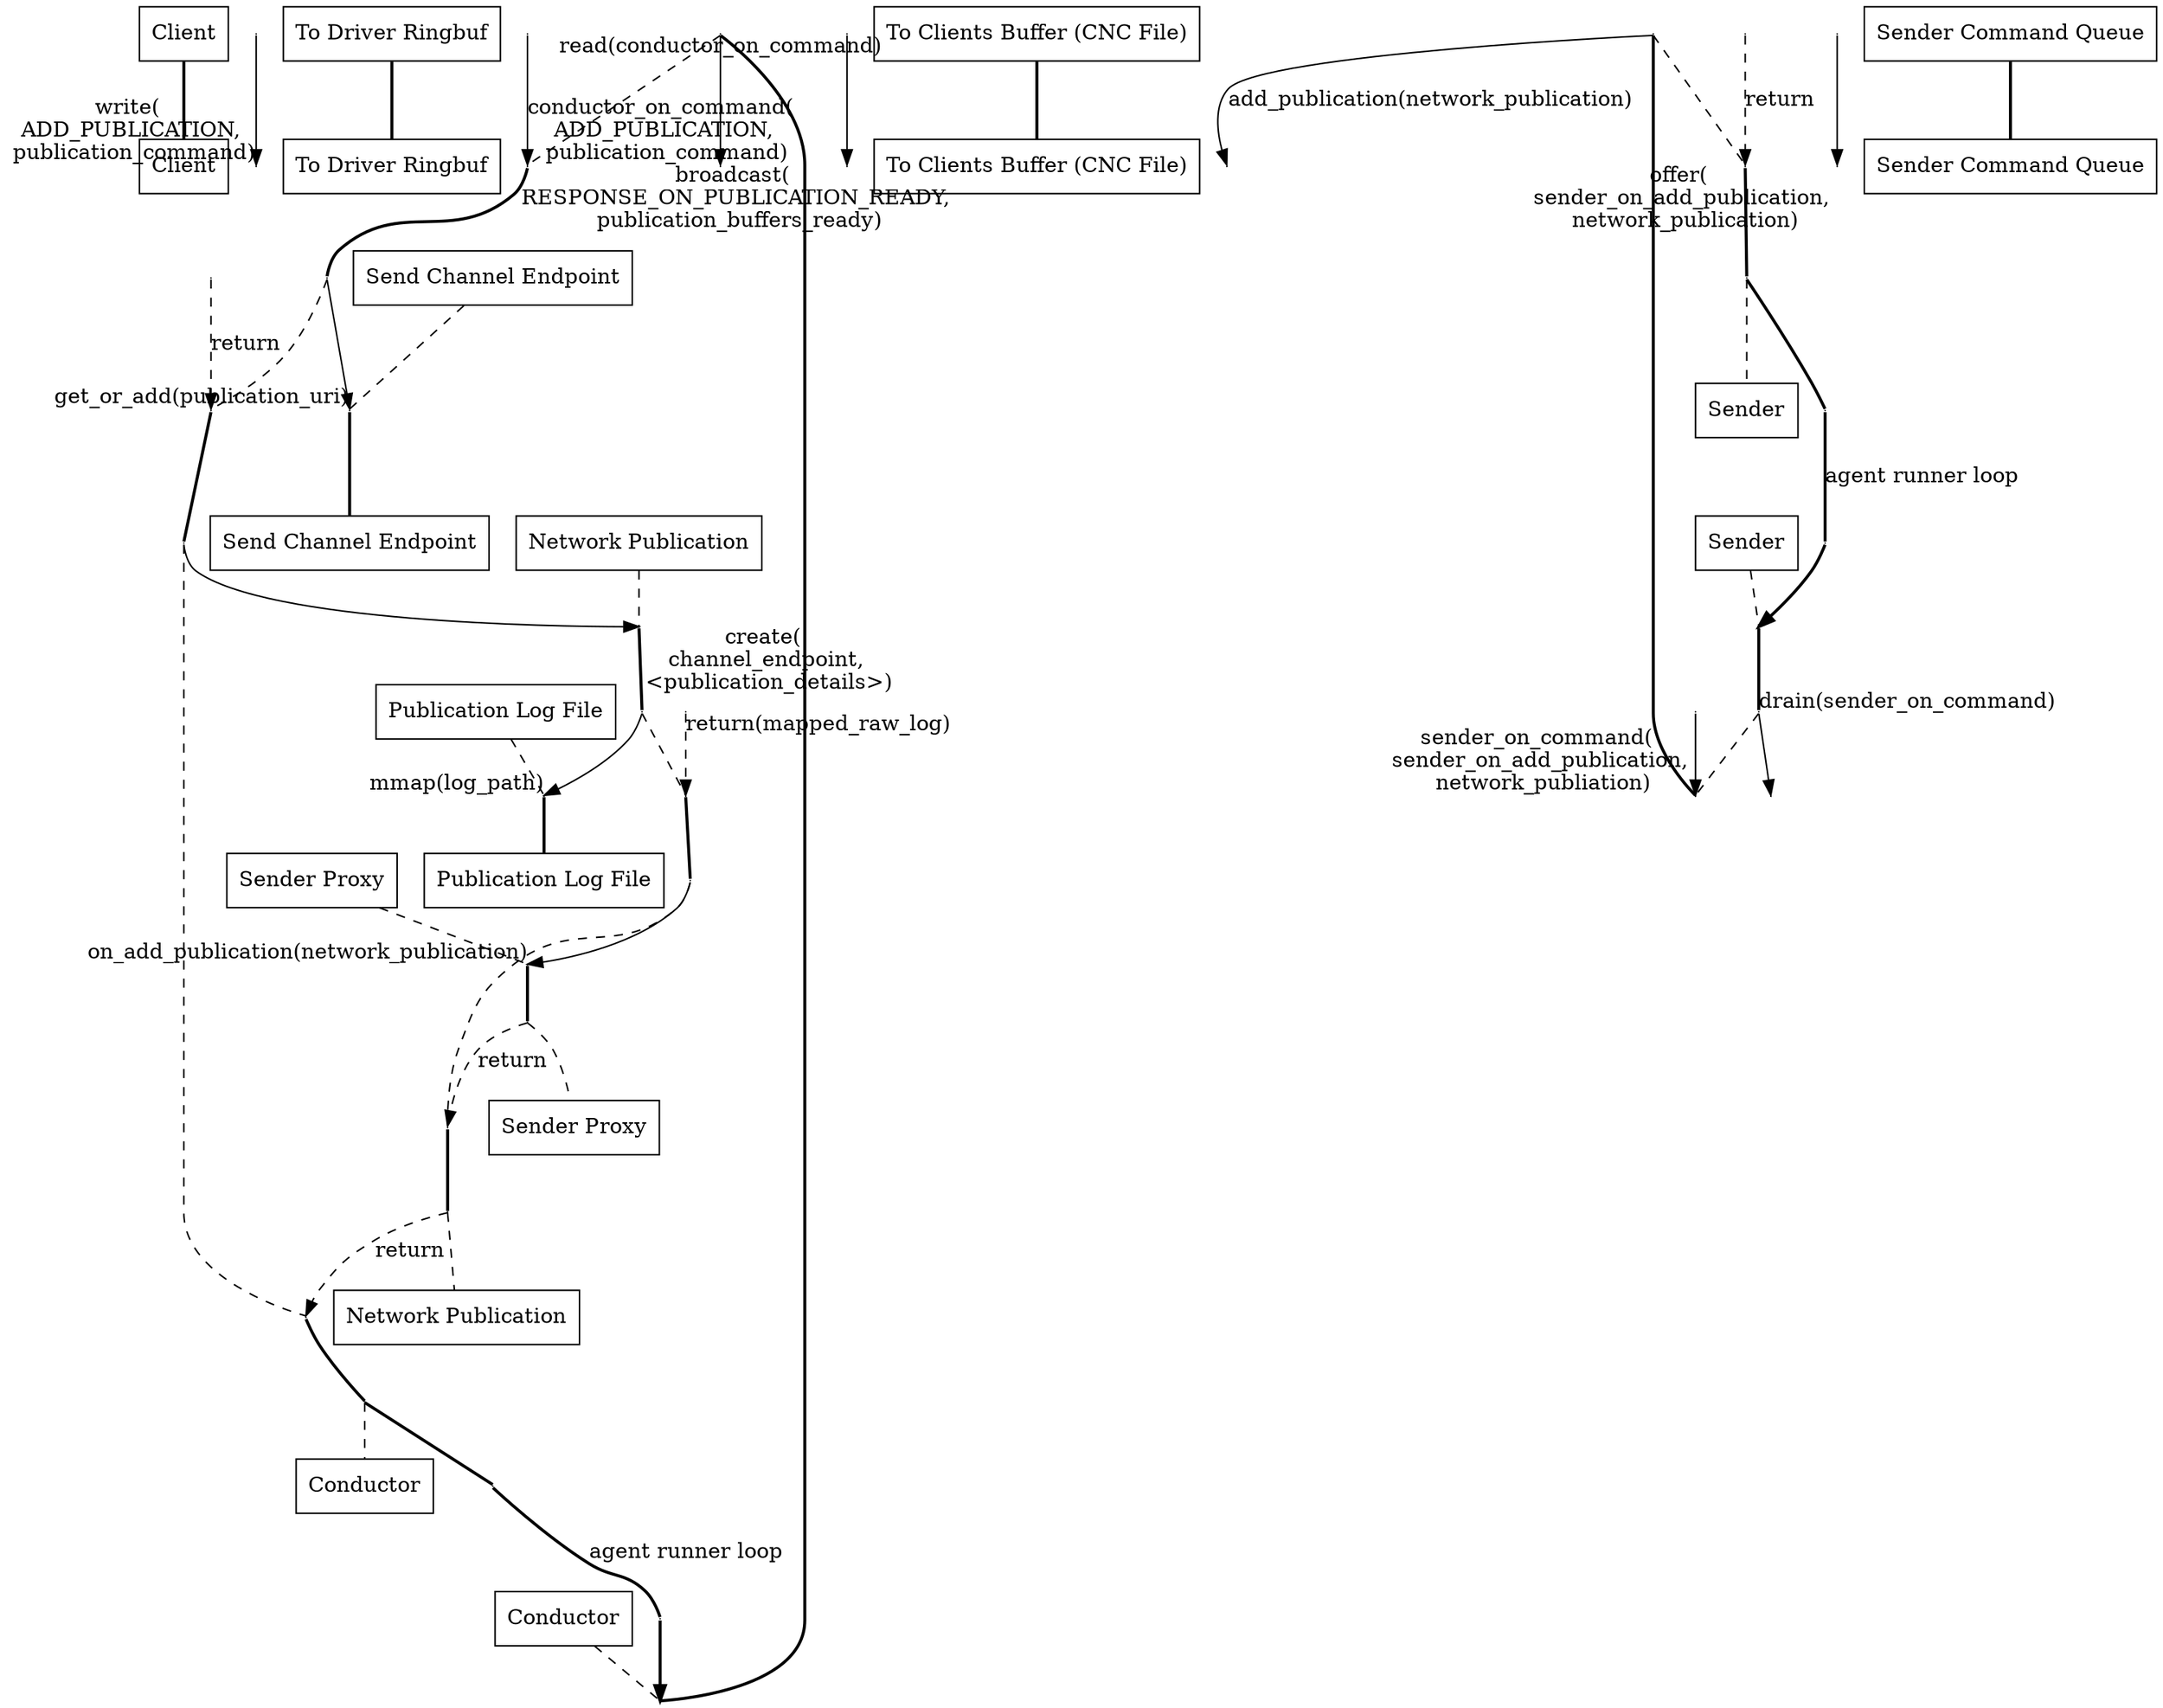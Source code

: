 digraph add_publication_sequence_diagram {
  client__head [ label="Client" pos="0,0!" shape="record" ];
  client__write [ pos="0,-1!" shape="point" width="0" ]
  client__foot [ label="Client" pos="0,-17!" shape="record" ];
  to_driver_ringbuf__head [ label="To Driver Ringbuf" pos="3,0!" shape="record" ];
  to_driver_ringbuf__write [ pos="3,-1!" shape="point" width="0" ]
  to_driver_ringbuf__read [ pos="3,-2!" shape="point" width="0" ]
  to_driver_ringbuf__on_command [ pos="3,-3!" shape="point" width="0" ]
  to_driver_ringbuf__foot [ label="To Driver Ringbuf" pos="3,-17!" shape="record" ];
  conductor__head [ label="Conductor" pos="6,0!" shape="record" ];
  conductor__loop_begin [ pos="6,-1!" shape="point" width="0" ];
  conductor__ret_loop_begin [ pos="6.5,-1!" shape="point" width="0" ];
  conductor__read [ pos="6,-2!" shape="point" width="0" ]
  conductor__on_command [ pos="6,-3!" shape="point" width="0" ]
  conductor__get_add [ pos="6,-4!" shape="point" width="0" ]
  conductor__ret_get_add [ pos="6,-5!" shape="point" width="0" ]
  conductor__create [ pos="6,-6!" shape="point" width="0" ]
  conductor__ret_create [ pos="6,-12!" shape="point" width="0" ]
  conductor__broadcast [ pos="6,-15!" shape="point" width="0" ]
  conductor__loop_end [ pos="6,-16!" shape="point" width="0" ];
  conductor__ret_loop_end [ pos="6.5,-16!" shape="point" width="0" ];
  conductor__foot [ label="Conductor" pos="6,-17!" shape="record" ];
  to_clients_buffer__head [ label="To Clients Buffer (CNC File)" pos="9,0!" shape="record" ];
  to_clients_buffer__broadcast [ pos="9,-15!" shape="point" width="0" ]
  to_clients_buffer__foot [ label="To Clients Buffer (CNC File)" pos="9,-17!" shape="record" ];
  send_channel_endpoint__head [ label="Send Channel Endpoint" pos="12,0!" shape="record" ];
  send_channel_endpoint__get_add [ pos="12,-4!" shape="point" width="0" ]
  send_channel_endpoint__ret_get_add [ pos="12,-5!" shape="point" width="0" ]
  send_channel_endpoint__add_pub [ pos="12,-13!" shape="point" width="0" ]
  send_channel_endpoint__ret_add_pub [ pos="12,-14!" shape="point" width="0" ]
  send_channel_endpoint__foot [ label="Send Channel Endpoint" pos="12,-17!" shape="record" ];
  network_publication__head [ label="Network Publication" pos="15,0!" shape="record" ];
  network_publication__create [ pos="15,-6!" shape="point" width="0" ]
  network_publication__mmap [ pos="15,-7!" shape="point" width="0" ]
  network_publication__ret_mmap [ pos="15,-8!" shape="point" width="0" ]
  network_publication__on_add [ pos="15,-9!" shape="point" width="0" ]
  network_publication__ret_on_add [ pos="15,-11!" shape="point" width="0" ]
  network_publication__ret_create [ pos="15,-12!" shape="point" width="0" ]
  network_publication__foot [ label="Network Publication" pos="15,-17!" shape="record" ];
  publication_log__head [ label="Publication Log File" pos="18,0!" shape="record" ];
  publication_log__mmap [ pos="18,-7!" shape="point" width="0" ]
  publication_log__ret_mmap [ pos="18,-8!" shape="point" width="0" ]
  publication_log__foot [ label="Publication Log File" pos="18,-17!" shape="record" ];
  sender_proxy__head [ label="Sender Proxy" pos="21,0!" shape="record" ];
  sender_proxy__on_add [ pos="21,-9!" shape="point" width="0" ]
  sender_proxy__offer [ pos="21,-10!" shape="point" width="0" ]
  sender_proxy__ret_on_add [ pos="21,-11!" shape="point" width="0" ]
  sender_proxy__foot [ label="Sender Proxy" pos="21,-17!" shape="record" ];
  sender_command_queue__head [ label="Sender Command Queue" pos="24,0!" shape="record" ];
  sender_command_queue__offer [ pos="24,-10!" shape="point" width="0" ]
  sender_command_queue__drain [ pos="24,-11!" shape="point" width="0" ]
  sender_command_queue__on_command [ pos="24,-12!" shape="point" width="0" ]
  sender_command_queue__foot [ label="Sender Command Queue" pos="24,-17!" shape="record" ];
  sender__head [ label="Sender" pos="27,0!" shape="record" ];
  sender__loop_begin [ pos="27,-1!" shape="point" width="0" ];
  sender__ret_loop_begin [ pos="27.5,-1!" shape="point" width="0" ];
  sender__drain [ pos="27,-11!" shape="point" width="0" ]
  sender__on_command [ pos="27,-12!" shape="point" width="0" ]
  sender__add_pub [ pos="27,-13!" shape="point" width="0" ]
  sender__ret_add_pub [ pos="27,-14!" shape="point" width="0" ]
  sender__loop_end [ pos="27,-16!" shape="point" width="0" ];
  sender__ret_loop_end [ pos="27.5,-16!" shape="point" width="0" ];
  sender__foot [ label="Sender" pos="27,-17!" shape="record" ];

  client__head -> client__foot [ dir="none" style="bold" ]
  to_driver_ringbuf__head -> to_driver_ringbuf__foot [ dir="none" style="bold" ]
  conductor__head -> conductor__loop_begin [ dir="none" style="dashed" ]
  conductor__loop_begin -> conductor__read [ dir="none" style="bold" ]
  conductor__read -> conductor__on_command [ dir="none" style="dashed" ]
  conductor__on_command -> conductor__get_add [ dir="none" style="bold" ]
  conductor__get_add -> conductor__ret_get_add [ dir="none" style="dashed" ]
  conductor__ret_get_add -> conductor__create [ dir="none" style="bold" ]
  conductor__create -> conductor__ret_create [ dir="none" style="dashed" ]
  conductor__ret_create -> conductor__loop_end [ dir="none" style="bold" ]
  conductor__loop_end -> conductor__foot [ dir="none" style="dashed" ]
  to_clients_buffer__head -> to_clients_buffer__foot [ dir="none" style="bold" ]
  send_channel_endpoint__head -> send_channel_endpoint__get_add [ dir="none" style="dashed" ]
  send_channel_endpoint__get_add -> send_channel_endpoint__foot [ dir="none" style="bold" ]
  network_publication__head -> network_publication__create [ dir="none" style="dashed" ]
  network_publication__create -> network_publication__mmap [ dir="none" style="bold" ]
  network_publication__mmap -> network_publication__ret_mmap [ dir="none" style="dashed" ]
  network_publication__ret_mmap -> network_publication__on_add [ dir="none" style="bold" ]
  network_publication__on_add -> network_publication__ret_on_add  [ dir="none" style="dashed" ]
  network_publication__ret_on_add -> network_publication__ret_create [ dir="none" style="bold" ]
  network_publication__ret_create -> network_publication__foot [ dir="none" style="dashed" ]
  publication_log__head -> publication_log__mmap [ dir="none" style="dashed" ]
  publication_log__mmap -> publication_log__foot [ dir="none" style="bold" ]
  sender_proxy__head -> sender_proxy__on_add [ dir="none" style="dashed" ]
  sender_proxy__on_add -> sender_proxy__ret_on_add [ dir="none" style="bold" ]
  sender_proxy__ret_on_add -> sender_proxy__foot [ dir="none" style="dashed" ]
  sender_command_queue__head -> sender_command_queue__foot [ dir="none" style="bold" ]
  sender__head -> sender__loop_begin [ dir="none" style="dashed" ]
  sender__loop_begin -> sender__drain [ dir="none" style="bold" ]
  sender__drain -> sender__on_command [ dir="none" style="dashed" ]
  sender__on_command -> sender__add_pub [ dir="none" style="bold" ]
  sender__add_pub -> sender__ret_add_pub [ dir="none" style="dashed" ]
  sender__ret_add_pub -> sender__loop_end [ dir="none" style="bold" ]
  sender__loop_end -> sender__foot [ dir="none" style="dashed" ]

  client__write -> to_driver_ringbuf__write [ headlabel="write( \n ADD_PUBLICATION, \n publication_command)" style="solid" ]
  conductor__read -> to_driver_ringbuf__read [ taillabel="read(conductor_on_command)" style="solid" ]
  to_driver_ringbuf__on_command -> conductor__on_command [ headlabel="conductor_on_command( \n ADD_PUBLICATION, \n publication_command)" style="solid" ]
  conductor__get_add -> send_channel_endpoint__get_add [ headlabel="get_or_add(publication_uri)" style="solid" ]
  send_channel_endpoint__ret_get_add -> conductor__ret_get_add [ label="return" style="dashed" ]
  conductor__create -> network_publication__create [ headlabel="create( \n channel_endpoint, \n <publication_details>)" style="solid" ]
  network_publication__mmap -> publication_log__mmap [ headlabel="mmap(log_path)" style="solid" ]
  publication_log__ret_mmap -> network_publication__ret_mmap [ taillabel="return(mapped_raw_log)" style="dashed" ]
  network_publication__on_add -> sender_proxy__on_add [ headlabel="on_add_publication(network_publication)" style="solid" ]
  sender_proxy__offer -> sender_command_queue__offer [ headlabel="offer( \n sender_on_add_publication, \n network_publication)" style="solid" ]
  sender_proxy__ret_on_add -> network_publication__ret_on_add [ label="return" style="dashed" ]
  network_publication__ret_create -> conductor__ret_create [ label="return" style="dashed" ]
  conductor__broadcast -> to_clients_buffer__broadcast [ headlabel="broadcast( \n RESPONSE_ON_PUBLICATION_READY, \n publication_buffers_ready)" style="solid" ]
  sender__drain -> sender_command_queue__drain [ taillabel="drain(sender_on_command)" style="solid" ]
  sender_command_queue__on_command -> sender__on_command [ headlabel="sender_on_command( \n sender_on_add_publication, \n network_publiation)" style="solid" ]
  sender__add_pub -> send_channel_endpoint__add_pub [ label="add_publication(network_publication)" style="solid" ]
  send_channel_endpoint__ret_add_pub -> sender__ret_add_pub [ label="return" style="dashed" ]

  conductor__loop_end -> conductor__ret_loop_end [ dir="none" style="bold" ]
  conductor__ret_loop_end -> conductor__ret_loop_begin [ label="agent runner loop" dir="none" style="bold" ]
  conductor__ret_loop_begin -> conductor__loop_begin [ style="bold" ]
  sender__loop_end -> sender__ret_loop_end [ dir="none" style="bold" ]
  sender__ret_loop_end -> sender__ret_loop_begin [ label="agent runner loop" dir="none" style="bold" ]
  sender__ret_loop_begin -> sender__loop_begin [ style="bold" ]
}
